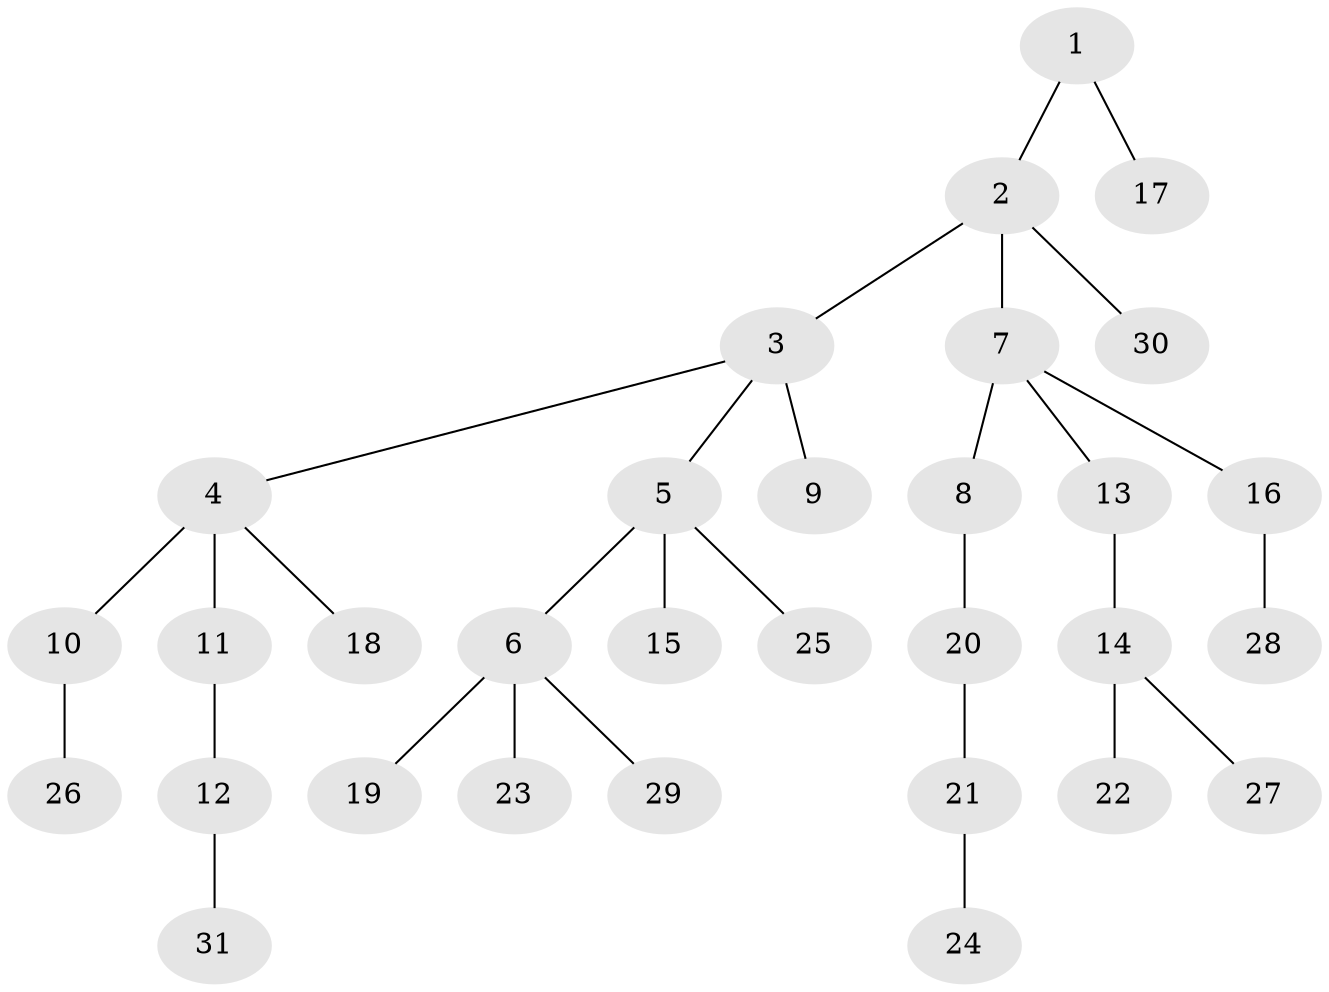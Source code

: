 // original degree distribution, {4: 0.0970873786407767, 6: 0.02912621359223301, 5: 0.038834951456310676, 2: 0.21359223300970873, 3: 0.08737864077669903, 1: 0.5339805825242718}
// Generated by graph-tools (version 1.1) at 2025/51/03/04/25 22:51:40]
// undirected, 31 vertices, 30 edges
graph export_dot {
  node [color=gray90,style=filled];
  1;
  2;
  3;
  4;
  5;
  6;
  7;
  8;
  9;
  10;
  11;
  12;
  13;
  14;
  15;
  16;
  17;
  18;
  19;
  20;
  21;
  22;
  23;
  24;
  25;
  26;
  27;
  28;
  29;
  30;
  31;
  1 -- 2 [weight=1.0];
  1 -- 17 [weight=1.0];
  2 -- 3 [weight=1.0];
  2 -- 7 [weight=1.0];
  2 -- 30 [weight=1.0];
  3 -- 4 [weight=1.0];
  3 -- 5 [weight=1.0];
  3 -- 9 [weight=1.0];
  4 -- 10 [weight=1.0];
  4 -- 11 [weight=3.0];
  4 -- 18 [weight=1.0];
  5 -- 6 [weight=1.0];
  5 -- 15 [weight=1.0];
  5 -- 25 [weight=1.0];
  6 -- 19 [weight=1.0];
  6 -- 23 [weight=1.0];
  6 -- 29 [weight=1.0];
  7 -- 8 [weight=1.0];
  7 -- 13 [weight=1.0];
  7 -- 16 [weight=1.0];
  8 -- 20 [weight=1.0];
  10 -- 26 [weight=1.0];
  11 -- 12 [weight=1.0];
  12 -- 31 [weight=1.0];
  13 -- 14 [weight=1.0];
  14 -- 22 [weight=2.0];
  14 -- 27 [weight=1.0];
  16 -- 28 [weight=1.0];
  20 -- 21 [weight=1.0];
  21 -- 24 [weight=1.0];
}
